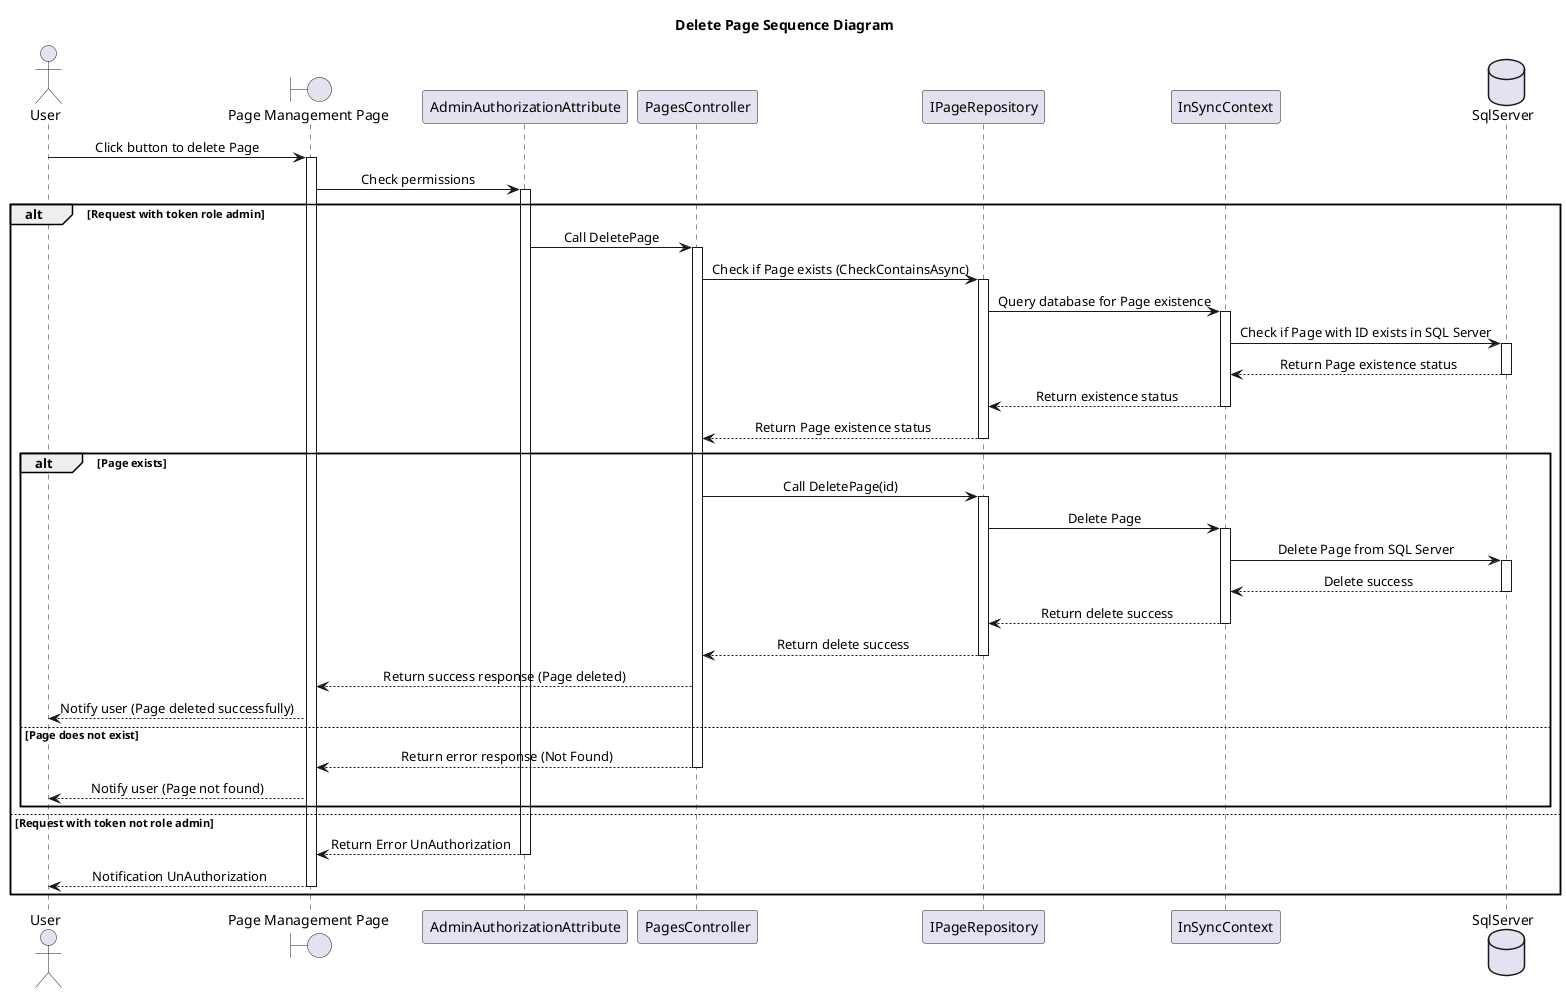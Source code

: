 @startuml DeletePageSequenceDiagram
skinparam classAttributeIconSize 0
skinparam SequenceMessageAlignment center
Title Delete Page Sequence Diagram

actor "User" as U
boundary "Page Management Page" as Hp
participant "AdminAuthorizationAttribute" as Author
participant "PagesController" as PageController
participant "IPageRepository" as IPageRepo
participant "InSyncContext" as ISContext
database "SqlServer" as Db

U -> Hp : Click button to delete Page
activate Hp

Hp -> Author : Check permissions
activate Author
alt Request with token role admin

        Author -> PageController : Call DeletePage
        activate PageController

        PageController -> IPageRepo : Check if Page exists (CheckContainsAsync)
        activate IPageRepo
        IPageRepo -> ISContext : Query database for Page existence
        activate ISContext
        ISContext -> Db : Check if Page with ID exists in SQL Server
        activate Db
        Db --> ISContext : Return Page existence status
        deactivate Db
        ISContext --> IPageRepo : Return existence status
        deactivate ISContext
        IPageRepo --> PageController : Return Page existence status
        deactivate IPageRepo

        alt Page exists
            PageController -> IPageRepo : Call DeletePage(id)
            activate IPageRepo
            IPageRepo -> ISContext : Delete Page
            activate ISContext
            ISContext -> Db : Delete Page from SQL Server
            activate Db
            Db --> ISContext : Delete success
            deactivate Db
            ISContext --> IPageRepo : Return delete success
            deactivate ISContext
            IPageRepo --> PageController : Return delete success
            deactivate IPageRepo
            PageController --> Hp : Return success response (Page deleted)
            
            Hp --> U : Notify user (Page deleted successfully)
        else Page does not exist
            PageController --> Hp : Return error response (Not Found)
            deactivate PageController
            Hp --> U : Notify user (Page not found)
        end
else Request with token not role admin
    Author --> Hp : Return Error UnAuthorization
    deactivate Author
    Hp --> U : Notification UnAuthorization
    deactivate Hp
end

deactivate Hp
@enduml
